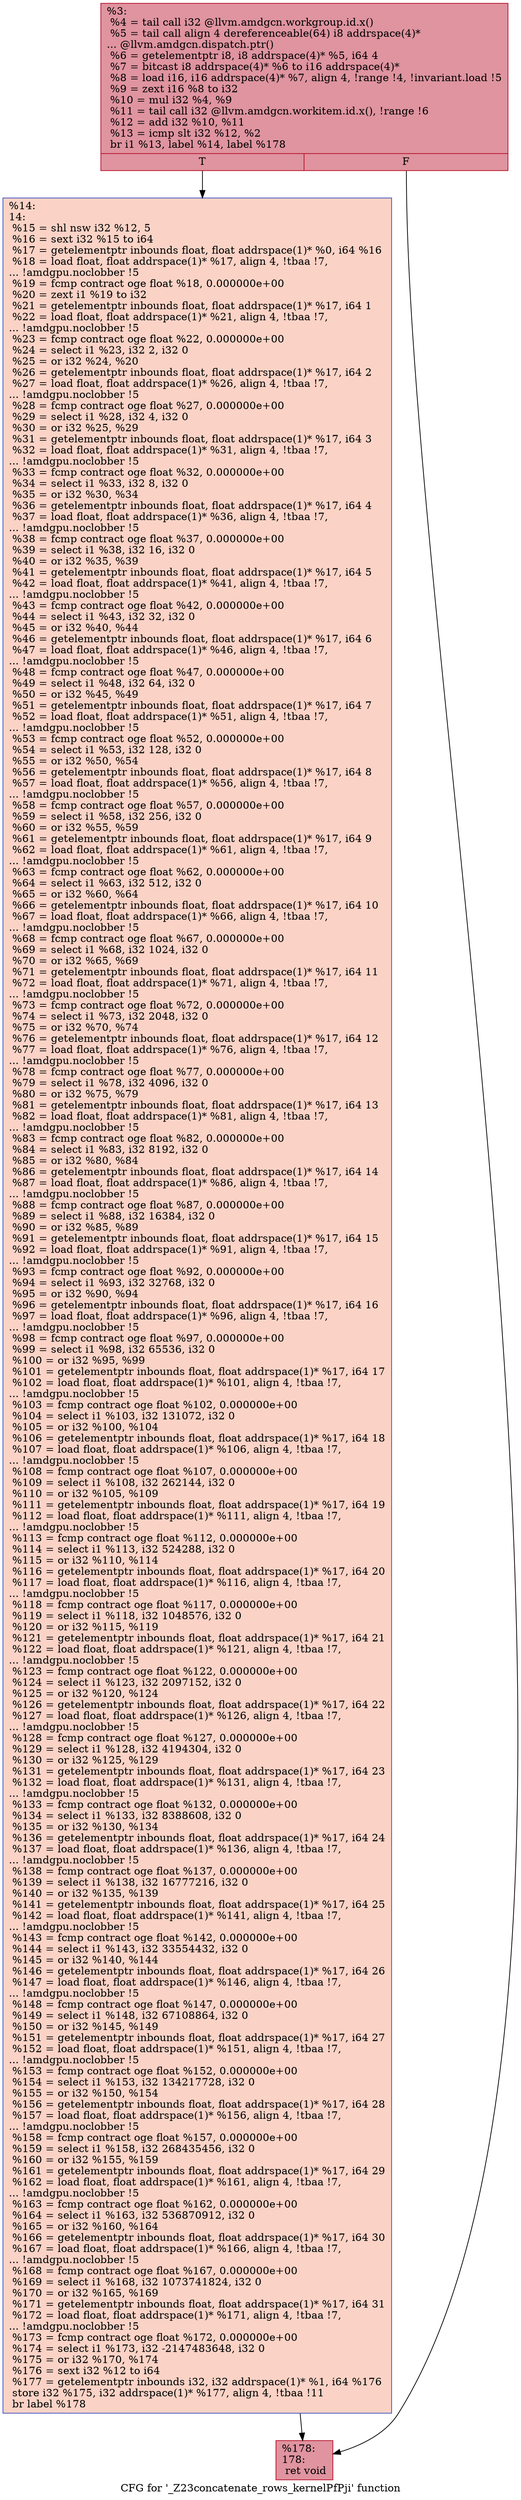 digraph "CFG for '_Z23concatenate_rows_kernelPfPji' function" {
	label="CFG for '_Z23concatenate_rows_kernelPfPji' function";

	Node0x4aa01b0 [shape=record,color="#b70d28ff", style=filled, fillcolor="#b70d2870",label="{%3:\l  %4 = tail call i32 @llvm.amdgcn.workgroup.id.x()\l  %5 = tail call align 4 dereferenceable(64) i8 addrspace(4)*\l... @llvm.amdgcn.dispatch.ptr()\l  %6 = getelementptr i8, i8 addrspace(4)* %5, i64 4\l  %7 = bitcast i8 addrspace(4)* %6 to i16 addrspace(4)*\l  %8 = load i16, i16 addrspace(4)* %7, align 4, !range !4, !invariant.load !5\l  %9 = zext i16 %8 to i32\l  %10 = mul i32 %4, %9\l  %11 = tail call i32 @llvm.amdgcn.workitem.id.x(), !range !6\l  %12 = add i32 %10, %11\l  %13 = icmp slt i32 %12, %2\l  br i1 %13, label %14, label %178\l|{<s0>T|<s1>F}}"];
	Node0x4aa01b0:s0 -> Node0x4aa20f0;
	Node0x4aa01b0:s1 -> Node0x4aa2180;
	Node0x4aa20f0 [shape=record,color="#3d50c3ff", style=filled, fillcolor="#f59c7d70",label="{%14:\l14:                                               \l  %15 = shl nsw i32 %12, 5\l  %16 = sext i32 %15 to i64\l  %17 = getelementptr inbounds float, float addrspace(1)* %0, i64 %16\l  %18 = load float, float addrspace(1)* %17, align 4, !tbaa !7,\l... !amdgpu.noclobber !5\l  %19 = fcmp contract oge float %18, 0.000000e+00\l  %20 = zext i1 %19 to i32\l  %21 = getelementptr inbounds float, float addrspace(1)* %17, i64 1\l  %22 = load float, float addrspace(1)* %21, align 4, !tbaa !7,\l... !amdgpu.noclobber !5\l  %23 = fcmp contract oge float %22, 0.000000e+00\l  %24 = select i1 %23, i32 2, i32 0\l  %25 = or i32 %24, %20\l  %26 = getelementptr inbounds float, float addrspace(1)* %17, i64 2\l  %27 = load float, float addrspace(1)* %26, align 4, !tbaa !7,\l... !amdgpu.noclobber !5\l  %28 = fcmp contract oge float %27, 0.000000e+00\l  %29 = select i1 %28, i32 4, i32 0\l  %30 = or i32 %25, %29\l  %31 = getelementptr inbounds float, float addrspace(1)* %17, i64 3\l  %32 = load float, float addrspace(1)* %31, align 4, !tbaa !7,\l... !amdgpu.noclobber !5\l  %33 = fcmp contract oge float %32, 0.000000e+00\l  %34 = select i1 %33, i32 8, i32 0\l  %35 = or i32 %30, %34\l  %36 = getelementptr inbounds float, float addrspace(1)* %17, i64 4\l  %37 = load float, float addrspace(1)* %36, align 4, !tbaa !7,\l... !amdgpu.noclobber !5\l  %38 = fcmp contract oge float %37, 0.000000e+00\l  %39 = select i1 %38, i32 16, i32 0\l  %40 = or i32 %35, %39\l  %41 = getelementptr inbounds float, float addrspace(1)* %17, i64 5\l  %42 = load float, float addrspace(1)* %41, align 4, !tbaa !7,\l... !amdgpu.noclobber !5\l  %43 = fcmp contract oge float %42, 0.000000e+00\l  %44 = select i1 %43, i32 32, i32 0\l  %45 = or i32 %40, %44\l  %46 = getelementptr inbounds float, float addrspace(1)* %17, i64 6\l  %47 = load float, float addrspace(1)* %46, align 4, !tbaa !7,\l... !amdgpu.noclobber !5\l  %48 = fcmp contract oge float %47, 0.000000e+00\l  %49 = select i1 %48, i32 64, i32 0\l  %50 = or i32 %45, %49\l  %51 = getelementptr inbounds float, float addrspace(1)* %17, i64 7\l  %52 = load float, float addrspace(1)* %51, align 4, !tbaa !7,\l... !amdgpu.noclobber !5\l  %53 = fcmp contract oge float %52, 0.000000e+00\l  %54 = select i1 %53, i32 128, i32 0\l  %55 = or i32 %50, %54\l  %56 = getelementptr inbounds float, float addrspace(1)* %17, i64 8\l  %57 = load float, float addrspace(1)* %56, align 4, !tbaa !7,\l... !amdgpu.noclobber !5\l  %58 = fcmp contract oge float %57, 0.000000e+00\l  %59 = select i1 %58, i32 256, i32 0\l  %60 = or i32 %55, %59\l  %61 = getelementptr inbounds float, float addrspace(1)* %17, i64 9\l  %62 = load float, float addrspace(1)* %61, align 4, !tbaa !7,\l... !amdgpu.noclobber !5\l  %63 = fcmp contract oge float %62, 0.000000e+00\l  %64 = select i1 %63, i32 512, i32 0\l  %65 = or i32 %60, %64\l  %66 = getelementptr inbounds float, float addrspace(1)* %17, i64 10\l  %67 = load float, float addrspace(1)* %66, align 4, !tbaa !7,\l... !amdgpu.noclobber !5\l  %68 = fcmp contract oge float %67, 0.000000e+00\l  %69 = select i1 %68, i32 1024, i32 0\l  %70 = or i32 %65, %69\l  %71 = getelementptr inbounds float, float addrspace(1)* %17, i64 11\l  %72 = load float, float addrspace(1)* %71, align 4, !tbaa !7,\l... !amdgpu.noclobber !5\l  %73 = fcmp contract oge float %72, 0.000000e+00\l  %74 = select i1 %73, i32 2048, i32 0\l  %75 = or i32 %70, %74\l  %76 = getelementptr inbounds float, float addrspace(1)* %17, i64 12\l  %77 = load float, float addrspace(1)* %76, align 4, !tbaa !7,\l... !amdgpu.noclobber !5\l  %78 = fcmp contract oge float %77, 0.000000e+00\l  %79 = select i1 %78, i32 4096, i32 0\l  %80 = or i32 %75, %79\l  %81 = getelementptr inbounds float, float addrspace(1)* %17, i64 13\l  %82 = load float, float addrspace(1)* %81, align 4, !tbaa !7,\l... !amdgpu.noclobber !5\l  %83 = fcmp contract oge float %82, 0.000000e+00\l  %84 = select i1 %83, i32 8192, i32 0\l  %85 = or i32 %80, %84\l  %86 = getelementptr inbounds float, float addrspace(1)* %17, i64 14\l  %87 = load float, float addrspace(1)* %86, align 4, !tbaa !7,\l... !amdgpu.noclobber !5\l  %88 = fcmp contract oge float %87, 0.000000e+00\l  %89 = select i1 %88, i32 16384, i32 0\l  %90 = or i32 %85, %89\l  %91 = getelementptr inbounds float, float addrspace(1)* %17, i64 15\l  %92 = load float, float addrspace(1)* %91, align 4, !tbaa !7,\l... !amdgpu.noclobber !5\l  %93 = fcmp contract oge float %92, 0.000000e+00\l  %94 = select i1 %93, i32 32768, i32 0\l  %95 = or i32 %90, %94\l  %96 = getelementptr inbounds float, float addrspace(1)* %17, i64 16\l  %97 = load float, float addrspace(1)* %96, align 4, !tbaa !7,\l... !amdgpu.noclobber !5\l  %98 = fcmp contract oge float %97, 0.000000e+00\l  %99 = select i1 %98, i32 65536, i32 0\l  %100 = or i32 %95, %99\l  %101 = getelementptr inbounds float, float addrspace(1)* %17, i64 17\l  %102 = load float, float addrspace(1)* %101, align 4, !tbaa !7,\l... !amdgpu.noclobber !5\l  %103 = fcmp contract oge float %102, 0.000000e+00\l  %104 = select i1 %103, i32 131072, i32 0\l  %105 = or i32 %100, %104\l  %106 = getelementptr inbounds float, float addrspace(1)* %17, i64 18\l  %107 = load float, float addrspace(1)* %106, align 4, !tbaa !7,\l... !amdgpu.noclobber !5\l  %108 = fcmp contract oge float %107, 0.000000e+00\l  %109 = select i1 %108, i32 262144, i32 0\l  %110 = or i32 %105, %109\l  %111 = getelementptr inbounds float, float addrspace(1)* %17, i64 19\l  %112 = load float, float addrspace(1)* %111, align 4, !tbaa !7,\l... !amdgpu.noclobber !5\l  %113 = fcmp contract oge float %112, 0.000000e+00\l  %114 = select i1 %113, i32 524288, i32 0\l  %115 = or i32 %110, %114\l  %116 = getelementptr inbounds float, float addrspace(1)* %17, i64 20\l  %117 = load float, float addrspace(1)* %116, align 4, !tbaa !7,\l... !amdgpu.noclobber !5\l  %118 = fcmp contract oge float %117, 0.000000e+00\l  %119 = select i1 %118, i32 1048576, i32 0\l  %120 = or i32 %115, %119\l  %121 = getelementptr inbounds float, float addrspace(1)* %17, i64 21\l  %122 = load float, float addrspace(1)* %121, align 4, !tbaa !7,\l... !amdgpu.noclobber !5\l  %123 = fcmp contract oge float %122, 0.000000e+00\l  %124 = select i1 %123, i32 2097152, i32 0\l  %125 = or i32 %120, %124\l  %126 = getelementptr inbounds float, float addrspace(1)* %17, i64 22\l  %127 = load float, float addrspace(1)* %126, align 4, !tbaa !7,\l... !amdgpu.noclobber !5\l  %128 = fcmp contract oge float %127, 0.000000e+00\l  %129 = select i1 %128, i32 4194304, i32 0\l  %130 = or i32 %125, %129\l  %131 = getelementptr inbounds float, float addrspace(1)* %17, i64 23\l  %132 = load float, float addrspace(1)* %131, align 4, !tbaa !7,\l... !amdgpu.noclobber !5\l  %133 = fcmp contract oge float %132, 0.000000e+00\l  %134 = select i1 %133, i32 8388608, i32 0\l  %135 = or i32 %130, %134\l  %136 = getelementptr inbounds float, float addrspace(1)* %17, i64 24\l  %137 = load float, float addrspace(1)* %136, align 4, !tbaa !7,\l... !amdgpu.noclobber !5\l  %138 = fcmp contract oge float %137, 0.000000e+00\l  %139 = select i1 %138, i32 16777216, i32 0\l  %140 = or i32 %135, %139\l  %141 = getelementptr inbounds float, float addrspace(1)* %17, i64 25\l  %142 = load float, float addrspace(1)* %141, align 4, !tbaa !7,\l... !amdgpu.noclobber !5\l  %143 = fcmp contract oge float %142, 0.000000e+00\l  %144 = select i1 %143, i32 33554432, i32 0\l  %145 = or i32 %140, %144\l  %146 = getelementptr inbounds float, float addrspace(1)* %17, i64 26\l  %147 = load float, float addrspace(1)* %146, align 4, !tbaa !7,\l... !amdgpu.noclobber !5\l  %148 = fcmp contract oge float %147, 0.000000e+00\l  %149 = select i1 %148, i32 67108864, i32 0\l  %150 = or i32 %145, %149\l  %151 = getelementptr inbounds float, float addrspace(1)* %17, i64 27\l  %152 = load float, float addrspace(1)* %151, align 4, !tbaa !7,\l... !amdgpu.noclobber !5\l  %153 = fcmp contract oge float %152, 0.000000e+00\l  %154 = select i1 %153, i32 134217728, i32 0\l  %155 = or i32 %150, %154\l  %156 = getelementptr inbounds float, float addrspace(1)* %17, i64 28\l  %157 = load float, float addrspace(1)* %156, align 4, !tbaa !7,\l... !amdgpu.noclobber !5\l  %158 = fcmp contract oge float %157, 0.000000e+00\l  %159 = select i1 %158, i32 268435456, i32 0\l  %160 = or i32 %155, %159\l  %161 = getelementptr inbounds float, float addrspace(1)* %17, i64 29\l  %162 = load float, float addrspace(1)* %161, align 4, !tbaa !7,\l... !amdgpu.noclobber !5\l  %163 = fcmp contract oge float %162, 0.000000e+00\l  %164 = select i1 %163, i32 536870912, i32 0\l  %165 = or i32 %160, %164\l  %166 = getelementptr inbounds float, float addrspace(1)* %17, i64 30\l  %167 = load float, float addrspace(1)* %166, align 4, !tbaa !7,\l... !amdgpu.noclobber !5\l  %168 = fcmp contract oge float %167, 0.000000e+00\l  %169 = select i1 %168, i32 1073741824, i32 0\l  %170 = or i32 %165, %169\l  %171 = getelementptr inbounds float, float addrspace(1)* %17, i64 31\l  %172 = load float, float addrspace(1)* %171, align 4, !tbaa !7,\l... !amdgpu.noclobber !5\l  %173 = fcmp contract oge float %172, 0.000000e+00\l  %174 = select i1 %173, i32 -2147483648, i32 0\l  %175 = or i32 %170, %174\l  %176 = sext i32 %12 to i64\l  %177 = getelementptr inbounds i32, i32 addrspace(1)* %1, i64 %176\l  store i32 %175, i32 addrspace(1)* %177, align 4, !tbaa !11\l  br label %178\l}"];
	Node0x4aa20f0 -> Node0x4aa2180;
	Node0x4aa2180 [shape=record,color="#b70d28ff", style=filled, fillcolor="#b70d2870",label="{%178:\l178:                                              \l  ret void\l}"];
}
